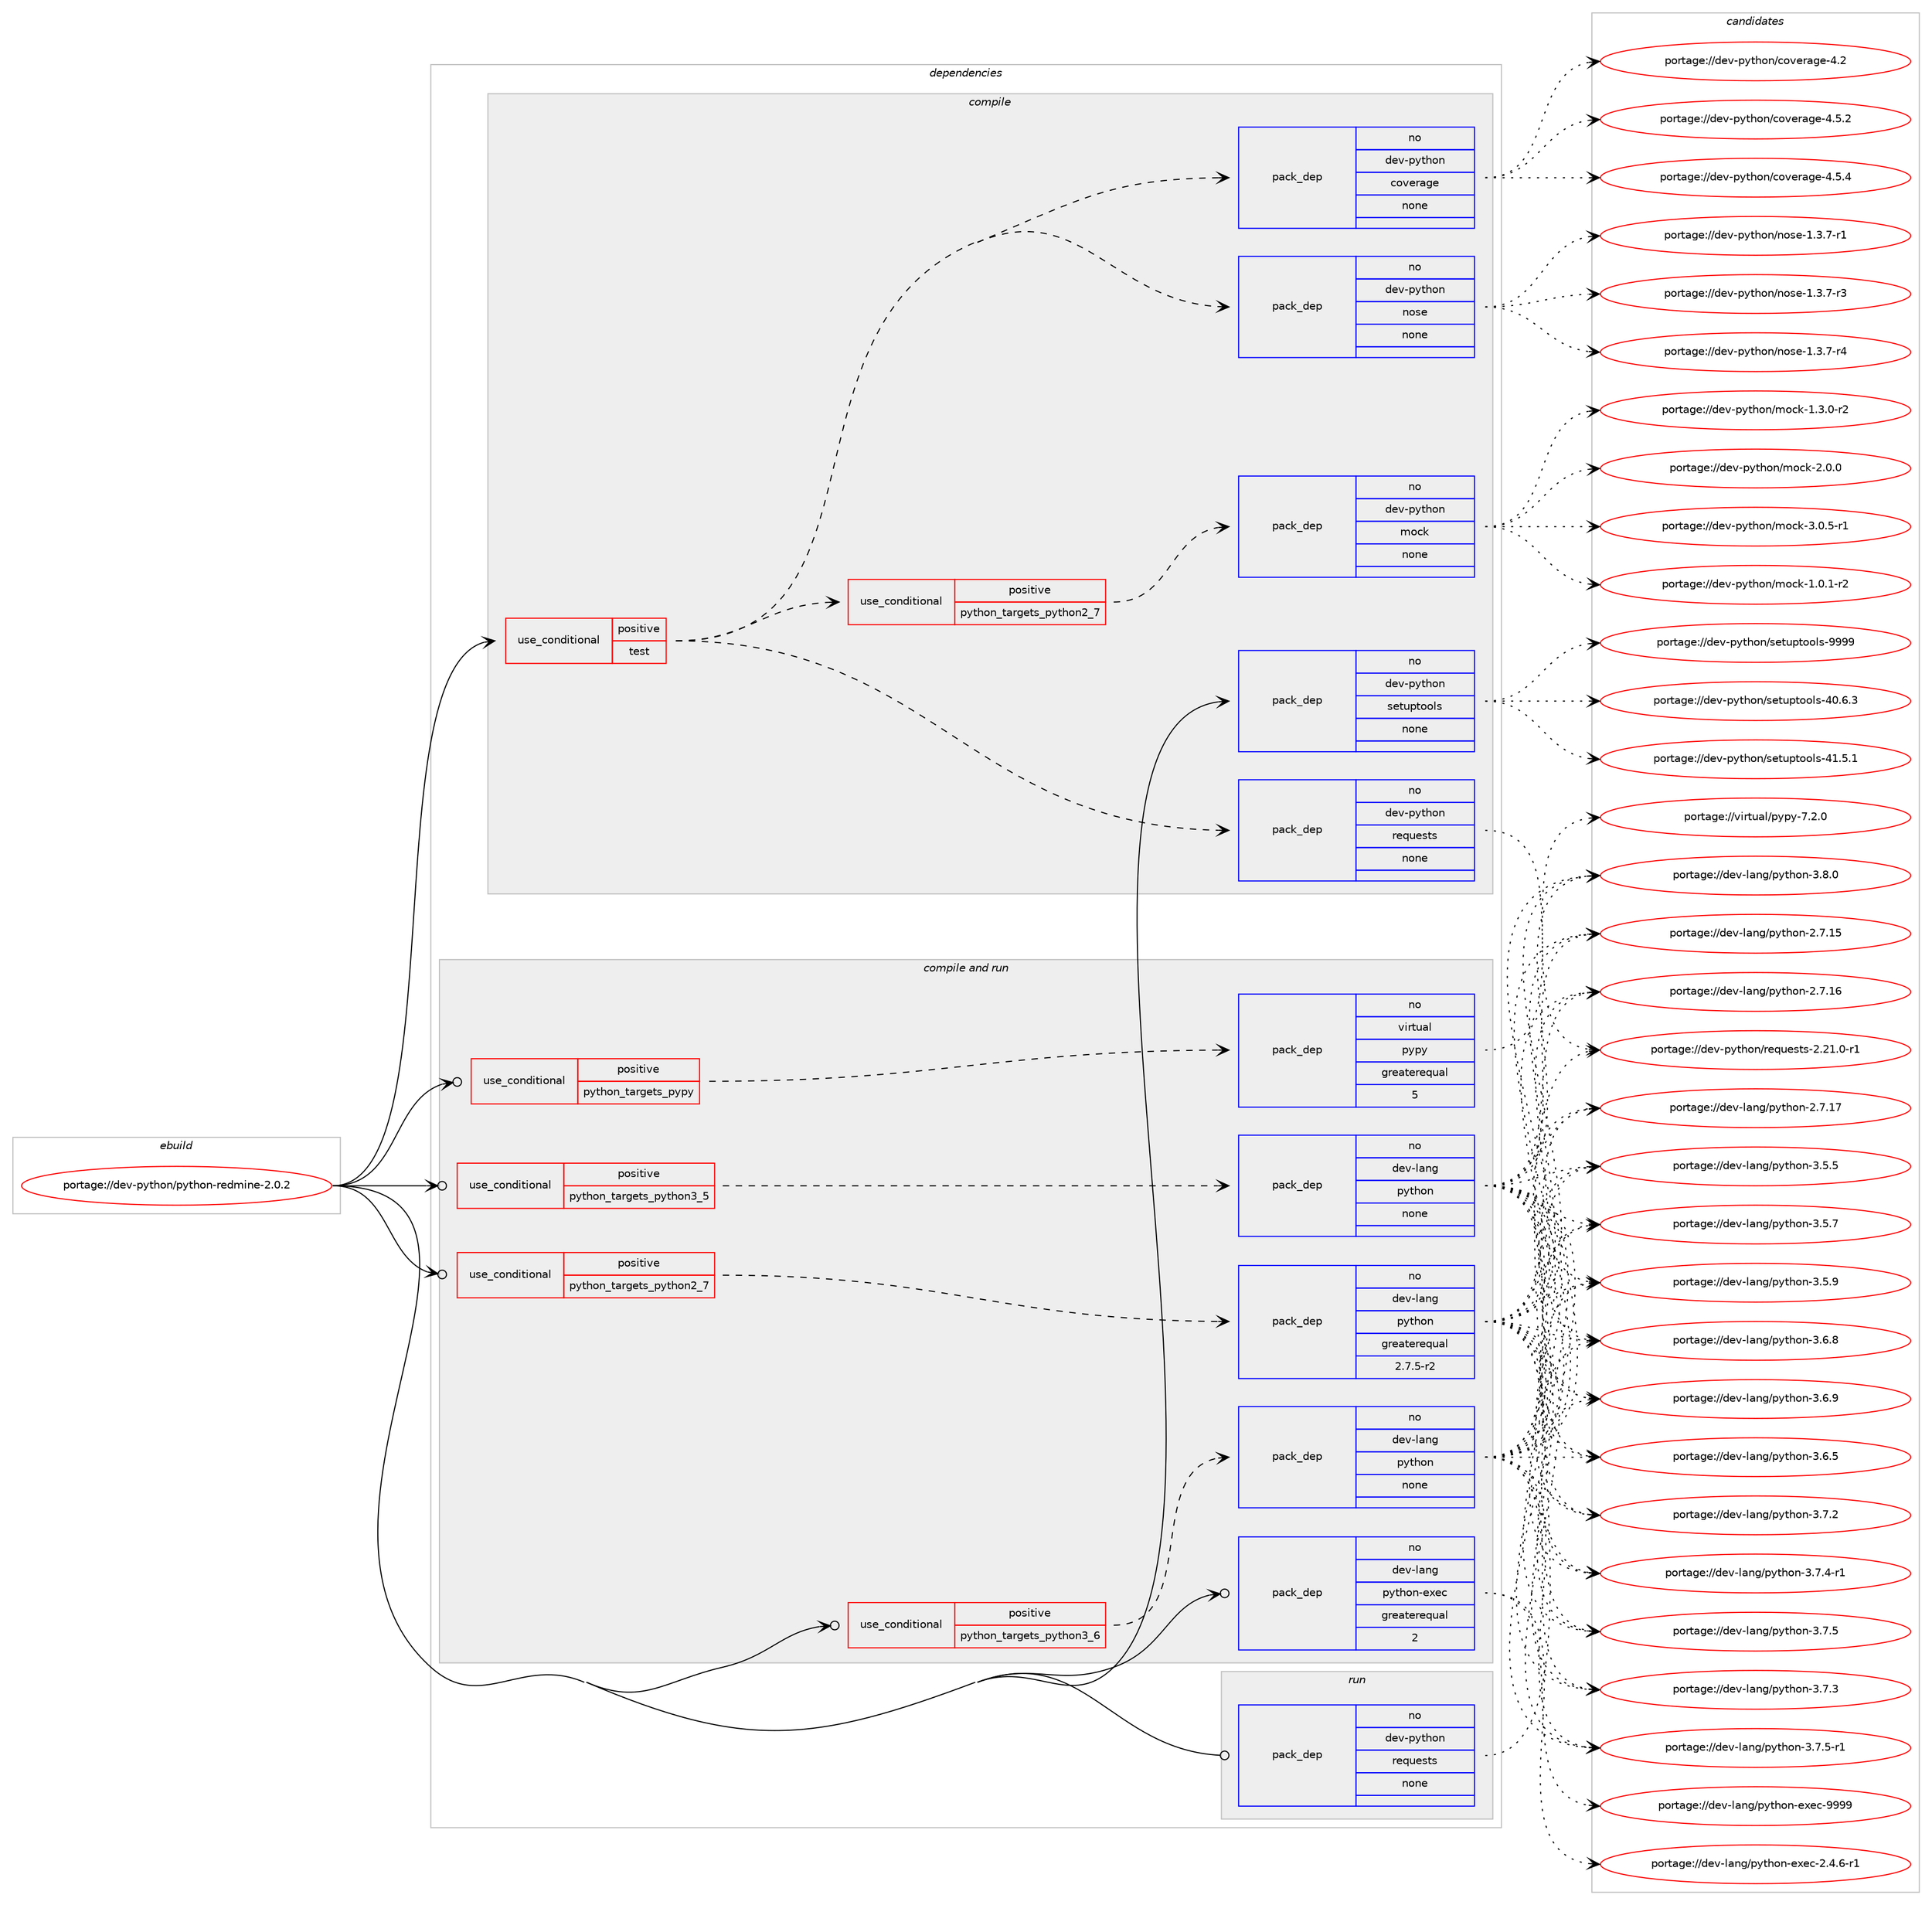 digraph prolog {

# *************
# Graph options
# *************

newrank=true;
concentrate=true;
compound=true;
graph [rankdir=LR,fontname=Helvetica,fontsize=10,ranksep=1.5];#, ranksep=2.5, nodesep=0.2];
edge  [arrowhead=vee];
node  [fontname=Helvetica,fontsize=10];

# **********
# The ebuild
# **********

subgraph cluster_leftcol {
color=gray;
rank=same;
label=<<i>ebuild</i>>;
id [label="portage://dev-python/python-redmine-2.0.2", color=red, width=4, href="../dev-python/python-redmine-2.0.2.svg"];
}

# ****************
# The dependencies
# ****************

subgraph cluster_midcol {
color=gray;
label=<<i>dependencies</i>>;
subgraph cluster_compile {
fillcolor="#eeeeee";
style=filled;
label=<<i>compile</i>>;
subgraph cond37173 {
dependency167767 [label=<<TABLE BORDER="0" CELLBORDER="1" CELLSPACING="0" CELLPADDING="4"><TR><TD ROWSPAN="3" CELLPADDING="10">use_conditional</TD></TR><TR><TD>positive</TD></TR><TR><TD>test</TD></TR></TABLE>>, shape=none, color=red];
subgraph pack127199 {
dependency167768 [label=<<TABLE BORDER="0" CELLBORDER="1" CELLSPACING="0" CELLPADDING="4" WIDTH="220"><TR><TD ROWSPAN="6" CELLPADDING="30">pack_dep</TD></TR><TR><TD WIDTH="110">no</TD></TR><TR><TD>dev-python</TD></TR><TR><TD>requests</TD></TR><TR><TD>none</TD></TR><TR><TD></TD></TR></TABLE>>, shape=none, color=blue];
}
dependency167767:e -> dependency167768:w [weight=20,style="dashed",arrowhead="vee"];
subgraph pack127200 {
dependency167769 [label=<<TABLE BORDER="0" CELLBORDER="1" CELLSPACING="0" CELLPADDING="4" WIDTH="220"><TR><TD ROWSPAN="6" CELLPADDING="30">pack_dep</TD></TR><TR><TD WIDTH="110">no</TD></TR><TR><TD>dev-python</TD></TR><TR><TD>coverage</TD></TR><TR><TD>none</TD></TR><TR><TD></TD></TR></TABLE>>, shape=none, color=blue];
}
dependency167767:e -> dependency167769:w [weight=20,style="dashed",arrowhead="vee"];
subgraph cond37174 {
dependency167770 [label=<<TABLE BORDER="0" CELLBORDER="1" CELLSPACING="0" CELLPADDING="4"><TR><TD ROWSPAN="3" CELLPADDING="10">use_conditional</TD></TR><TR><TD>positive</TD></TR><TR><TD>python_targets_python2_7</TD></TR></TABLE>>, shape=none, color=red];
subgraph pack127201 {
dependency167771 [label=<<TABLE BORDER="0" CELLBORDER="1" CELLSPACING="0" CELLPADDING="4" WIDTH="220"><TR><TD ROWSPAN="6" CELLPADDING="30">pack_dep</TD></TR><TR><TD WIDTH="110">no</TD></TR><TR><TD>dev-python</TD></TR><TR><TD>mock</TD></TR><TR><TD>none</TD></TR><TR><TD></TD></TR></TABLE>>, shape=none, color=blue];
}
dependency167770:e -> dependency167771:w [weight=20,style="dashed",arrowhead="vee"];
}
dependency167767:e -> dependency167770:w [weight=20,style="dashed",arrowhead="vee"];
subgraph pack127202 {
dependency167772 [label=<<TABLE BORDER="0" CELLBORDER="1" CELLSPACING="0" CELLPADDING="4" WIDTH="220"><TR><TD ROWSPAN="6" CELLPADDING="30">pack_dep</TD></TR><TR><TD WIDTH="110">no</TD></TR><TR><TD>dev-python</TD></TR><TR><TD>nose</TD></TR><TR><TD>none</TD></TR><TR><TD></TD></TR></TABLE>>, shape=none, color=blue];
}
dependency167767:e -> dependency167772:w [weight=20,style="dashed",arrowhead="vee"];
}
id:e -> dependency167767:w [weight=20,style="solid",arrowhead="vee"];
subgraph pack127203 {
dependency167773 [label=<<TABLE BORDER="0" CELLBORDER="1" CELLSPACING="0" CELLPADDING="4" WIDTH="220"><TR><TD ROWSPAN="6" CELLPADDING="30">pack_dep</TD></TR><TR><TD WIDTH="110">no</TD></TR><TR><TD>dev-python</TD></TR><TR><TD>setuptools</TD></TR><TR><TD>none</TD></TR><TR><TD></TD></TR></TABLE>>, shape=none, color=blue];
}
id:e -> dependency167773:w [weight=20,style="solid",arrowhead="vee"];
}
subgraph cluster_compileandrun {
fillcolor="#eeeeee";
style=filled;
label=<<i>compile and run</i>>;
subgraph cond37175 {
dependency167774 [label=<<TABLE BORDER="0" CELLBORDER="1" CELLSPACING="0" CELLPADDING="4"><TR><TD ROWSPAN="3" CELLPADDING="10">use_conditional</TD></TR><TR><TD>positive</TD></TR><TR><TD>python_targets_pypy</TD></TR></TABLE>>, shape=none, color=red];
subgraph pack127204 {
dependency167775 [label=<<TABLE BORDER="0" CELLBORDER="1" CELLSPACING="0" CELLPADDING="4" WIDTH="220"><TR><TD ROWSPAN="6" CELLPADDING="30">pack_dep</TD></TR><TR><TD WIDTH="110">no</TD></TR><TR><TD>virtual</TD></TR><TR><TD>pypy</TD></TR><TR><TD>greaterequal</TD></TR><TR><TD>5</TD></TR></TABLE>>, shape=none, color=blue];
}
dependency167774:e -> dependency167775:w [weight=20,style="dashed",arrowhead="vee"];
}
id:e -> dependency167774:w [weight=20,style="solid",arrowhead="odotvee"];
subgraph cond37176 {
dependency167776 [label=<<TABLE BORDER="0" CELLBORDER="1" CELLSPACING="0" CELLPADDING="4"><TR><TD ROWSPAN="3" CELLPADDING="10">use_conditional</TD></TR><TR><TD>positive</TD></TR><TR><TD>python_targets_python2_7</TD></TR></TABLE>>, shape=none, color=red];
subgraph pack127205 {
dependency167777 [label=<<TABLE BORDER="0" CELLBORDER="1" CELLSPACING="0" CELLPADDING="4" WIDTH="220"><TR><TD ROWSPAN="6" CELLPADDING="30">pack_dep</TD></TR><TR><TD WIDTH="110">no</TD></TR><TR><TD>dev-lang</TD></TR><TR><TD>python</TD></TR><TR><TD>greaterequal</TD></TR><TR><TD>2.7.5-r2</TD></TR></TABLE>>, shape=none, color=blue];
}
dependency167776:e -> dependency167777:w [weight=20,style="dashed",arrowhead="vee"];
}
id:e -> dependency167776:w [weight=20,style="solid",arrowhead="odotvee"];
subgraph cond37177 {
dependency167778 [label=<<TABLE BORDER="0" CELLBORDER="1" CELLSPACING="0" CELLPADDING="4"><TR><TD ROWSPAN="3" CELLPADDING="10">use_conditional</TD></TR><TR><TD>positive</TD></TR><TR><TD>python_targets_python3_5</TD></TR></TABLE>>, shape=none, color=red];
subgraph pack127206 {
dependency167779 [label=<<TABLE BORDER="0" CELLBORDER="1" CELLSPACING="0" CELLPADDING="4" WIDTH="220"><TR><TD ROWSPAN="6" CELLPADDING="30">pack_dep</TD></TR><TR><TD WIDTH="110">no</TD></TR><TR><TD>dev-lang</TD></TR><TR><TD>python</TD></TR><TR><TD>none</TD></TR><TR><TD></TD></TR></TABLE>>, shape=none, color=blue];
}
dependency167778:e -> dependency167779:w [weight=20,style="dashed",arrowhead="vee"];
}
id:e -> dependency167778:w [weight=20,style="solid",arrowhead="odotvee"];
subgraph cond37178 {
dependency167780 [label=<<TABLE BORDER="0" CELLBORDER="1" CELLSPACING="0" CELLPADDING="4"><TR><TD ROWSPAN="3" CELLPADDING="10">use_conditional</TD></TR><TR><TD>positive</TD></TR><TR><TD>python_targets_python3_6</TD></TR></TABLE>>, shape=none, color=red];
subgraph pack127207 {
dependency167781 [label=<<TABLE BORDER="0" CELLBORDER="1" CELLSPACING="0" CELLPADDING="4" WIDTH="220"><TR><TD ROWSPAN="6" CELLPADDING="30">pack_dep</TD></TR><TR><TD WIDTH="110">no</TD></TR><TR><TD>dev-lang</TD></TR><TR><TD>python</TD></TR><TR><TD>none</TD></TR><TR><TD></TD></TR></TABLE>>, shape=none, color=blue];
}
dependency167780:e -> dependency167781:w [weight=20,style="dashed",arrowhead="vee"];
}
id:e -> dependency167780:w [weight=20,style="solid",arrowhead="odotvee"];
subgraph pack127208 {
dependency167782 [label=<<TABLE BORDER="0" CELLBORDER="1" CELLSPACING="0" CELLPADDING="4" WIDTH="220"><TR><TD ROWSPAN="6" CELLPADDING="30">pack_dep</TD></TR><TR><TD WIDTH="110">no</TD></TR><TR><TD>dev-lang</TD></TR><TR><TD>python-exec</TD></TR><TR><TD>greaterequal</TD></TR><TR><TD>2</TD></TR></TABLE>>, shape=none, color=blue];
}
id:e -> dependency167782:w [weight=20,style="solid",arrowhead="odotvee"];
}
subgraph cluster_run {
fillcolor="#eeeeee";
style=filled;
label=<<i>run</i>>;
subgraph pack127209 {
dependency167783 [label=<<TABLE BORDER="0" CELLBORDER="1" CELLSPACING="0" CELLPADDING="4" WIDTH="220"><TR><TD ROWSPAN="6" CELLPADDING="30">pack_dep</TD></TR><TR><TD WIDTH="110">no</TD></TR><TR><TD>dev-python</TD></TR><TR><TD>requests</TD></TR><TR><TD>none</TD></TR><TR><TD></TD></TR></TABLE>>, shape=none, color=blue];
}
id:e -> dependency167783:w [weight=20,style="solid",arrowhead="odot"];
}
}

# **************
# The candidates
# **************

subgraph cluster_choices {
rank=same;
color=gray;
label=<<i>candidates</i>>;

subgraph choice127199 {
color=black;
nodesep=1;
choiceportage1001011184511212111610411111047114101113117101115116115455046504946484511449 [label="portage://dev-python/requests-2.21.0-r1", color=red, width=4,href="../dev-python/requests-2.21.0-r1.svg"];
dependency167768:e -> choiceportage1001011184511212111610411111047114101113117101115116115455046504946484511449:w [style=dotted,weight="100"];
}
subgraph choice127200 {
color=black;
nodesep=1;
choiceportage1001011184511212111610411111047991111181011149710310145524650 [label="portage://dev-python/coverage-4.2", color=red, width=4,href="../dev-python/coverage-4.2.svg"];
choiceportage10010111845112121116104111110479911111810111497103101455246534650 [label="portage://dev-python/coverage-4.5.2", color=red, width=4,href="../dev-python/coverage-4.5.2.svg"];
choiceportage10010111845112121116104111110479911111810111497103101455246534652 [label="portage://dev-python/coverage-4.5.4", color=red, width=4,href="../dev-python/coverage-4.5.4.svg"];
dependency167769:e -> choiceportage1001011184511212111610411111047991111181011149710310145524650:w [style=dotted,weight="100"];
dependency167769:e -> choiceportage10010111845112121116104111110479911111810111497103101455246534650:w [style=dotted,weight="100"];
dependency167769:e -> choiceportage10010111845112121116104111110479911111810111497103101455246534652:w [style=dotted,weight="100"];
}
subgraph choice127201 {
color=black;
nodesep=1;
choiceportage1001011184511212111610411111047109111991074549464846494511450 [label="portage://dev-python/mock-1.0.1-r2", color=red, width=4,href="../dev-python/mock-1.0.1-r2.svg"];
choiceportage1001011184511212111610411111047109111991074549465146484511450 [label="portage://dev-python/mock-1.3.0-r2", color=red, width=4,href="../dev-python/mock-1.3.0-r2.svg"];
choiceportage100101118451121211161041111104710911199107455046484648 [label="portage://dev-python/mock-2.0.0", color=red, width=4,href="../dev-python/mock-2.0.0.svg"];
choiceportage1001011184511212111610411111047109111991074551464846534511449 [label="portage://dev-python/mock-3.0.5-r1", color=red, width=4,href="../dev-python/mock-3.0.5-r1.svg"];
dependency167771:e -> choiceportage1001011184511212111610411111047109111991074549464846494511450:w [style=dotted,weight="100"];
dependency167771:e -> choiceportage1001011184511212111610411111047109111991074549465146484511450:w [style=dotted,weight="100"];
dependency167771:e -> choiceportage100101118451121211161041111104710911199107455046484648:w [style=dotted,weight="100"];
dependency167771:e -> choiceportage1001011184511212111610411111047109111991074551464846534511449:w [style=dotted,weight="100"];
}
subgraph choice127202 {
color=black;
nodesep=1;
choiceportage10010111845112121116104111110471101111151014549465146554511449 [label="portage://dev-python/nose-1.3.7-r1", color=red, width=4,href="../dev-python/nose-1.3.7-r1.svg"];
choiceportage10010111845112121116104111110471101111151014549465146554511451 [label="portage://dev-python/nose-1.3.7-r3", color=red, width=4,href="../dev-python/nose-1.3.7-r3.svg"];
choiceportage10010111845112121116104111110471101111151014549465146554511452 [label="portage://dev-python/nose-1.3.7-r4", color=red, width=4,href="../dev-python/nose-1.3.7-r4.svg"];
dependency167772:e -> choiceportage10010111845112121116104111110471101111151014549465146554511449:w [style=dotted,weight="100"];
dependency167772:e -> choiceportage10010111845112121116104111110471101111151014549465146554511451:w [style=dotted,weight="100"];
dependency167772:e -> choiceportage10010111845112121116104111110471101111151014549465146554511452:w [style=dotted,weight="100"];
}
subgraph choice127203 {
color=black;
nodesep=1;
choiceportage100101118451121211161041111104711510111611711211611111110811545524846544651 [label="portage://dev-python/setuptools-40.6.3", color=red, width=4,href="../dev-python/setuptools-40.6.3.svg"];
choiceportage100101118451121211161041111104711510111611711211611111110811545524946534649 [label="portage://dev-python/setuptools-41.5.1", color=red, width=4,href="../dev-python/setuptools-41.5.1.svg"];
choiceportage10010111845112121116104111110471151011161171121161111111081154557575757 [label="portage://dev-python/setuptools-9999", color=red, width=4,href="../dev-python/setuptools-9999.svg"];
dependency167773:e -> choiceportage100101118451121211161041111104711510111611711211611111110811545524846544651:w [style=dotted,weight="100"];
dependency167773:e -> choiceportage100101118451121211161041111104711510111611711211611111110811545524946534649:w [style=dotted,weight="100"];
dependency167773:e -> choiceportage10010111845112121116104111110471151011161171121161111111081154557575757:w [style=dotted,weight="100"];
}
subgraph choice127204 {
color=black;
nodesep=1;
choiceportage1181051141161179710847112121112121455546504648 [label="portage://virtual/pypy-7.2.0", color=red, width=4,href="../virtual/pypy-7.2.0.svg"];
dependency167775:e -> choiceportage1181051141161179710847112121112121455546504648:w [style=dotted,weight="100"];
}
subgraph choice127205 {
color=black;
nodesep=1;
choiceportage10010111845108971101034711212111610411111045504655464953 [label="portage://dev-lang/python-2.7.15", color=red, width=4,href="../dev-lang/python-2.7.15.svg"];
choiceportage10010111845108971101034711212111610411111045504655464954 [label="portage://dev-lang/python-2.7.16", color=red, width=4,href="../dev-lang/python-2.7.16.svg"];
choiceportage10010111845108971101034711212111610411111045504655464955 [label="portage://dev-lang/python-2.7.17", color=red, width=4,href="../dev-lang/python-2.7.17.svg"];
choiceportage100101118451089711010347112121116104111110455146534653 [label="portage://dev-lang/python-3.5.5", color=red, width=4,href="../dev-lang/python-3.5.5.svg"];
choiceportage100101118451089711010347112121116104111110455146534655 [label="portage://dev-lang/python-3.5.7", color=red, width=4,href="../dev-lang/python-3.5.7.svg"];
choiceportage100101118451089711010347112121116104111110455146534657 [label="portage://dev-lang/python-3.5.9", color=red, width=4,href="../dev-lang/python-3.5.9.svg"];
choiceportage100101118451089711010347112121116104111110455146544653 [label="portage://dev-lang/python-3.6.5", color=red, width=4,href="../dev-lang/python-3.6.5.svg"];
choiceportage100101118451089711010347112121116104111110455146544656 [label="portage://dev-lang/python-3.6.8", color=red, width=4,href="../dev-lang/python-3.6.8.svg"];
choiceportage100101118451089711010347112121116104111110455146544657 [label="portage://dev-lang/python-3.6.9", color=red, width=4,href="../dev-lang/python-3.6.9.svg"];
choiceportage100101118451089711010347112121116104111110455146554650 [label="portage://dev-lang/python-3.7.2", color=red, width=4,href="../dev-lang/python-3.7.2.svg"];
choiceportage100101118451089711010347112121116104111110455146554651 [label="portage://dev-lang/python-3.7.3", color=red, width=4,href="../dev-lang/python-3.7.3.svg"];
choiceportage1001011184510897110103471121211161041111104551465546524511449 [label="portage://dev-lang/python-3.7.4-r1", color=red, width=4,href="../dev-lang/python-3.7.4-r1.svg"];
choiceportage100101118451089711010347112121116104111110455146554653 [label="portage://dev-lang/python-3.7.5", color=red, width=4,href="../dev-lang/python-3.7.5.svg"];
choiceportage1001011184510897110103471121211161041111104551465546534511449 [label="portage://dev-lang/python-3.7.5-r1", color=red, width=4,href="../dev-lang/python-3.7.5-r1.svg"];
choiceportage100101118451089711010347112121116104111110455146564648 [label="portage://dev-lang/python-3.8.0", color=red, width=4,href="../dev-lang/python-3.8.0.svg"];
dependency167777:e -> choiceportage10010111845108971101034711212111610411111045504655464953:w [style=dotted,weight="100"];
dependency167777:e -> choiceportage10010111845108971101034711212111610411111045504655464954:w [style=dotted,weight="100"];
dependency167777:e -> choiceportage10010111845108971101034711212111610411111045504655464955:w [style=dotted,weight="100"];
dependency167777:e -> choiceportage100101118451089711010347112121116104111110455146534653:w [style=dotted,weight="100"];
dependency167777:e -> choiceportage100101118451089711010347112121116104111110455146534655:w [style=dotted,weight="100"];
dependency167777:e -> choiceportage100101118451089711010347112121116104111110455146534657:w [style=dotted,weight="100"];
dependency167777:e -> choiceportage100101118451089711010347112121116104111110455146544653:w [style=dotted,weight="100"];
dependency167777:e -> choiceportage100101118451089711010347112121116104111110455146544656:w [style=dotted,weight="100"];
dependency167777:e -> choiceportage100101118451089711010347112121116104111110455146544657:w [style=dotted,weight="100"];
dependency167777:e -> choiceportage100101118451089711010347112121116104111110455146554650:w [style=dotted,weight="100"];
dependency167777:e -> choiceportage100101118451089711010347112121116104111110455146554651:w [style=dotted,weight="100"];
dependency167777:e -> choiceportage1001011184510897110103471121211161041111104551465546524511449:w [style=dotted,weight="100"];
dependency167777:e -> choiceportage100101118451089711010347112121116104111110455146554653:w [style=dotted,weight="100"];
dependency167777:e -> choiceportage1001011184510897110103471121211161041111104551465546534511449:w [style=dotted,weight="100"];
dependency167777:e -> choiceportage100101118451089711010347112121116104111110455146564648:w [style=dotted,weight="100"];
}
subgraph choice127206 {
color=black;
nodesep=1;
choiceportage10010111845108971101034711212111610411111045504655464953 [label="portage://dev-lang/python-2.7.15", color=red, width=4,href="../dev-lang/python-2.7.15.svg"];
choiceportage10010111845108971101034711212111610411111045504655464954 [label="portage://dev-lang/python-2.7.16", color=red, width=4,href="../dev-lang/python-2.7.16.svg"];
choiceportage10010111845108971101034711212111610411111045504655464955 [label="portage://dev-lang/python-2.7.17", color=red, width=4,href="../dev-lang/python-2.7.17.svg"];
choiceportage100101118451089711010347112121116104111110455146534653 [label="portage://dev-lang/python-3.5.5", color=red, width=4,href="../dev-lang/python-3.5.5.svg"];
choiceportage100101118451089711010347112121116104111110455146534655 [label="portage://dev-lang/python-3.5.7", color=red, width=4,href="../dev-lang/python-3.5.7.svg"];
choiceportage100101118451089711010347112121116104111110455146534657 [label="portage://dev-lang/python-3.5.9", color=red, width=4,href="../dev-lang/python-3.5.9.svg"];
choiceportage100101118451089711010347112121116104111110455146544653 [label="portage://dev-lang/python-3.6.5", color=red, width=4,href="../dev-lang/python-3.6.5.svg"];
choiceportage100101118451089711010347112121116104111110455146544656 [label="portage://dev-lang/python-3.6.8", color=red, width=4,href="../dev-lang/python-3.6.8.svg"];
choiceportage100101118451089711010347112121116104111110455146544657 [label="portage://dev-lang/python-3.6.9", color=red, width=4,href="../dev-lang/python-3.6.9.svg"];
choiceportage100101118451089711010347112121116104111110455146554650 [label="portage://dev-lang/python-3.7.2", color=red, width=4,href="../dev-lang/python-3.7.2.svg"];
choiceportage100101118451089711010347112121116104111110455146554651 [label="portage://dev-lang/python-3.7.3", color=red, width=4,href="../dev-lang/python-3.7.3.svg"];
choiceportage1001011184510897110103471121211161041111104551465546524511449 [label="portage://dev-lang/python-3.7.4-r1", color=red, width=4,href="../dev-lang/python-3.7.4-r1.svg"];
choiceportage100101118451089711010347112121116104111110455146554653 [label="portage://dev-lang/python-3.7.5", color=red, width=4,href="../dev-lang/python-3.7.5.svg"];
choiceportage1001011184510897110103471121211161041111104551465546534511449 [label="portage://dev-lang/python-3.7.5-r1", color=red, width=4,href="../dev-lang/python-3.7.5-r1.svg"];
choiceportage100101118451089711010347112121116104111110455146564648 [label="portage://dev-lang/python-3.8.0", color=red, width=4,href="../dev-lang/python-3.8.0.svg"];
dependency167779:e -> choiceportage10010111845108971101034711212111610411111045504655464953:w [style=dotted,weight="100"];
dependency167779:e -> choiceportage10010111845108971101034711212111610411111045504655464954:w [style=dotted,weight="100"];
dependency167779:e -> choiceportage10010111845108971101034711212111610411111045504655464955:w [style=dotted,weight="100"];
dependency167779:e -> choiceportage100101118451089711010347112121116104111110455146534653:w [style=dotted,weight="100"];
dependency167779:e -> choiceportage100101118451089711010347112121116104111110455146534655:w [style=dotted,weight="100"];
dependency167779:e -> choiceportage100101118451089711010347112121116104111110455146534657:w [style=dotted,weight="100"];
dependency167779:e -> choiceportage100101118451089711010347112121116104111110455146544653:w [style=dotted,weight="100"];
dependency167779:e -> choiceportage100101118451089711010347112121116104111110455146544656:w [style=dotted,weight="100"];
dependency167779:e -> choiceportage100101118451089711010347112121116104111110455146544657:w [style=dotted,weight="100"];
dependency167779:e -> choiceportage100101118451089711010347112121116104111110455146554650:w [style=dotted,weight="100"];
dependency167779:e -> choiceportage100101118451089711010347112121116104111110455146554651:w [style=dotted,weight="100"];
dependency167779:e -> choiceportage1001011184510897110103471121211161041111104551465546524511449:w [style=dotted,weight="100"];
dependency167779:e -> choiceportage100101118451089711010347112121116104111110455146554653:w [style=dotted,weight="100"];
dependency167779:e -> choiceportage1001011184510897110103471121211161041111104551465546534511449:w [style=dotted,weight="100"];
dependency167779:e -> choiceportage100101118451089711010347112121116104111110455146564648:w [style=dotted,weight="100"];
}
subgraph choice127207 {
color=black;
nodesep=1;
choiceportage10010111845108971101034711212111610411111045504655464953 [label="portage://dev-lang/python-2.7.15", color=red, width=4,href="../dev-lang/python-2.7.15.svg"];
choiceportage10010111845108971101034711212111610411111045504655464954 [label="portage://dev-lang/python-2.7.16", color=red, width=4,href="../dev-lang/python-2.7.16.svg"];
choiceportage10010111845108971101034711212111610411111045504655464955 [label="portage://dev-lang/python-2.7.17", color=red, width=4,href="../dev-lang/python-2.7.17.svg"];
choiceportage100101118451089711010347112121116104111110455146534653 [label="portage://dev-lang/python-3.5.5", color=red, width=4,href="../dev-lang/python-3.5.5.svg"];
choiceportage100101118451089711010347112121116104111110455146534655 [label="portage://dev-lang/python-3.5.7", color=red, width=4,href="../dev-lang/python-3.5.7.svg"];
choiceportage100101118451089711010347112121116104111110455146534657 [label="portage://dev-lang/python-3.5.9", color=red, width=4,href="../dev-lang/python-3.5.9.svg"];
choiceportage100101118451089711010347112121116104111110455146544653 [label="portage://dev-lang/python-3.6.5", color=red, width=4,href="../dev-lang/python-3.6.5.svg"];
choiceportage100101118451089711010347112121116104111110455146544656 [label="portage://dev-lang/python-3.6.8", color=red, width=4,href="../dev-lang/python-3.6.8.svg"];
choiceportage100101118451089711010347112121116104111110455146544657 [label="portage://dev-lang/python-3.6.9", color=red, width=4,href="../dev-lang/python-3.6.9.svg"];
choiceportage100101118451089711010347112121116104111110455146554650 [label="portage://dev-lang/python-3.7.2", color=red, width=4,href="../dev-lang/python-3.7.2.svg"];
choiceportage100101118451089711010347112121116104111110455146554651 [label="portage://dev-lang/python-3.7.3", color=red, width=4,href="../dev-lang/python-3.7.3.svg"];
choiceportage1001011184510897110103471121211161041111104551465546524511449 [label="portage://dev-lang/python-3.7.4-r1", color=red, width=4,href="../dev-lang/python-3.7.4-r1.svg"];
choiceportage100101118451089711010347112121116104111110455146554653 [label="portage://dev-lang/python-3.7.5", color=red, width=4,href="../dev-lang/python-3.7.5.svg"];
choiceportage1001011184510897110103471121211161041111104551465546534511449 [label="portage://dev-lang/python-3.7.5-r1", color=red, width=4,href="../dev-lang/python-3.7.5-r1.svg"];
choiceportage100101118451089711010347112121116104111110455146564648 [label="portage://dev-lang/python-3.8.0", color=red, width=4,href="../dev-lang/python-3.8.0.svg"];
dependency167781:e -> choiceportage10010111845108971101034711212111610411111045504655464953:w [style=dotted,weight="100"];
dependency167781:e -> choiceportage10010111845108971101034711212111610411111045504655464954:w [style=dotted,weight="100"];
dependency167781:e -> choiceportage10010111845108971101034711212111610411111045504655464955:w [style=dotted,weight="100"];
dependency167781:e -> choiceportage100101118451089711010347112121116104111110455146534653:w [style=dotted,weight="100"];
dependency167781:e -> choiceportage100101118451089711010347112121116104111110455146534655:w [style=dotted,weight="100"];
dependency167781:e -> choiceportage100101118451089711010347112121116104111110455146534657:w [style=dotted,weight="100"];
dependency167781:e -> choiceportage100101118451089711010347112121116104111110455146544653:w [style=dotted,weight="100"];
dependency167781:e -> choiceportage100101118451089711010347112121116104111110455146544656:w [style=dotted,weight="100"];
dependency167781:e -> choiceportage100101118451089711010347112121116104111110455146544657:w [style=dotted,weight="100"];
dependency167781:e -> choiceportage100101118451089711010347112121116104111110455146554650:w [style=dotted,weight="100"];
dependency167781:e -> choiceportage100101118451089711010347112121116104111110455146554651:w [style=dotted,weight="100"];
dependency167781:e -> choiceportage1001011184510897110103471121211161041111104551465546524511449:w [style=dotted,weight="100"];
dependency167781:e -> choiceportage100101118451089711010347112121116104111110455146554653:w [style=dotted,weight="100"];
dependency167781:e -> choiceportage1001011184510897110103471121211161041111104551465546534511449:w [style=dotted,weight="100"];
dependency167781:e -> choiceportage100101118451089711010347112121116104111110455146564648:w [style=dotted,weight="100"];
}
subgraph choice127208 {
color=black;
nodesep=1;
choiceportage10010111845108971101034711212111610411111045101120101994550465246544511449 [label="portage://dev-lang/python-exec-2.4.6-r1", color=red, width=4,href="../dev-lang/python-exec-2.4.6-r1.svg"];
choiceportage10010111845108971101034711212111610411111045101120101994557575757 [label="portage://dev-lang/python-exec-9999", color=red, width=4,href="../dev-lang/python-exec-9999.svg"];
dependency167782:e -> choiceportage10010111845108971101034711212111610411111045101120101994550465246544511449:w [style=dotted,weight="100"];
dependency167782:e -> choiceportage10010111845108971101034711212111610411111045101120101994557575757:w [style=dotted,weight="100"];
}
subgraph choice127209 {
color=black;
nodesep=1;
choiceportage1001011184511212111610411111047114101113117101115116115455046504946484511449 [label="portage://dev-python/requests-2.21.0-r1", color=red, width=4,href="../dev-python/requests-2.21.0-r1.svg"];
dependency167783:e -> choiceportage1001011184511212111610411111047114101113117101115116115455046504946484511449:w [style=dotted,weight="100"];
}
}

}

